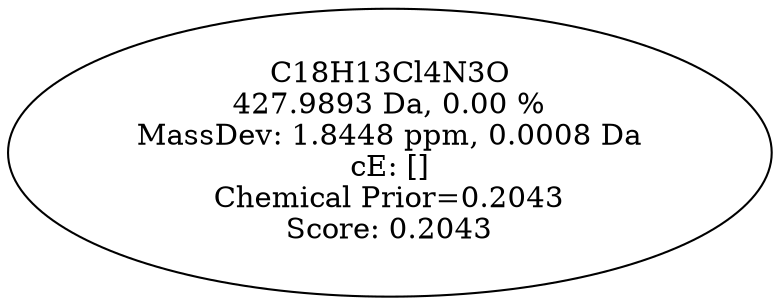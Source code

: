 strict digraph {
v1 [label="C18H13Cl4N3O\n427.9893 Da, 0.00 %\nMassDev: 1.8448 ppm, 0.0008 Da\ncE: []\nChemical Prior=0.2043\nScore: 0.2043"];
}